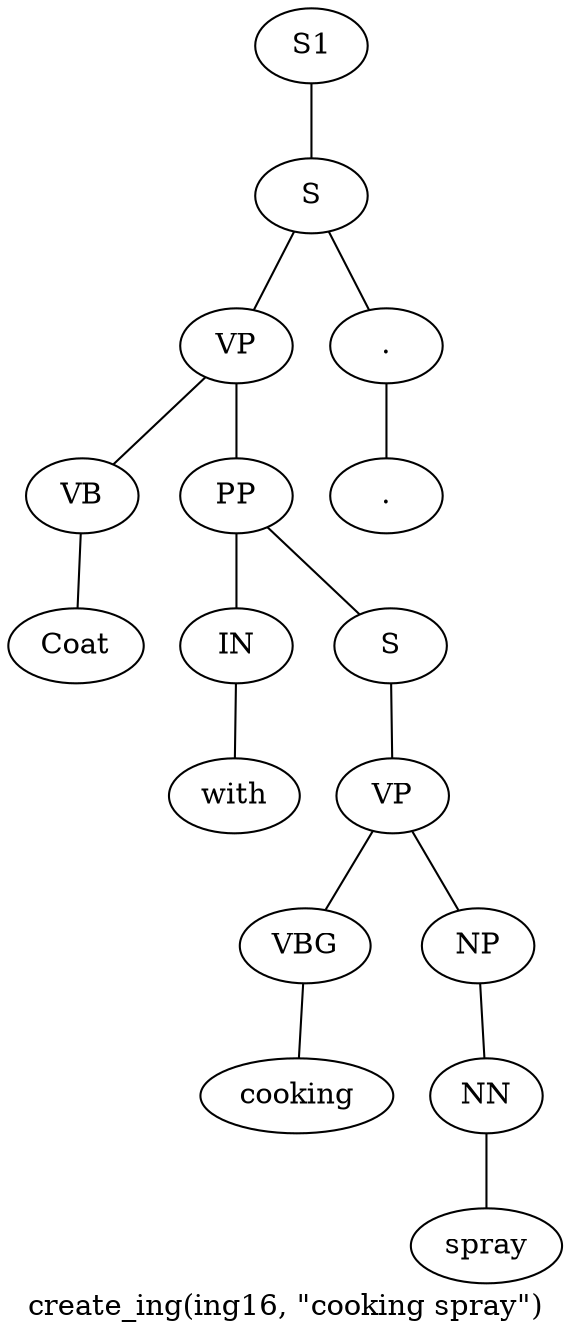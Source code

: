 graph SyntaxGraph {
	label = "create_ing(ing16, \"cooking spray\")";
	Node0 [label="S1"];
	Node1 [label="S"];
	Node2 [label="VP"];
	Node3 [label="VB"];
	Node4 [label="Coat"];
	Node5 [label="PP"];
	Node6 [label="IN"];
	Node7 [label="with"];
	Node8 [label="S"];
	Node9 [label="VP"];
	Node10 [label="VBG"];
	Node11 [label="cooking"];
	Node12 [label="NP"];
	Node13 [label="NN"];
	Node14 [label="spray"];
	Node15 [label="."];
	Node16 [label="."];

	Node0 -- Node1;
	Node1 -- Node2;
	Node1 -- Node15;
	Node2 -- Node3;
	Node2 -- Node5;
	Node3 -- Node4;
	Node5 -- Node6;
	Node5 -- Node8;
	Node6 -- Node7;
	Node8 -- Node9;
	Node9 -- Node10;
	Node9 -- Node12;
	Node10 -- Node11;
	Node12 -- Node13;
	Node13 -- Node14;
	Node15 -- Node16;
}